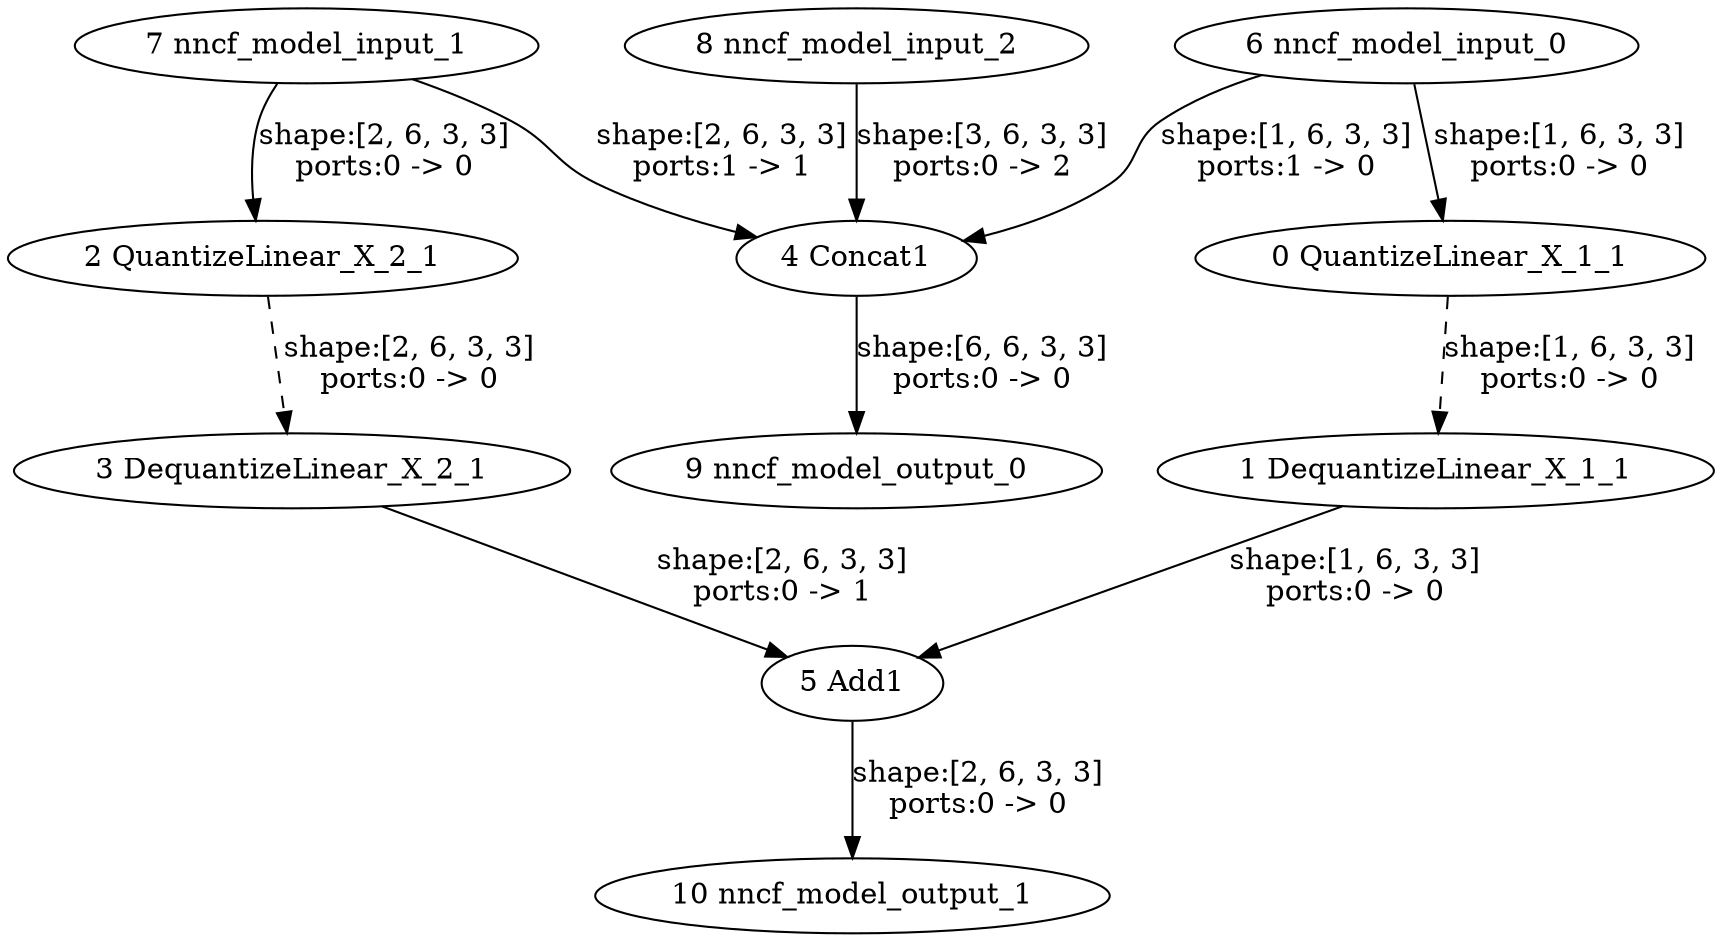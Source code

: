 strict digraph  {
"0 QuantizeLinear_X_1_1" [id=0, type=QuantizeLinear];
"1 DequantizeLinear_X_1_1" [id=1, type=DequantizeLinear];
"2 QuantizeLinear_X_2_1" [id=2, type=QuantizeLinear];
"3 DequantizeLinear_X_2_1" [id=3, type=DequantizeLinear];
"4 Concat1" [id=4, type=Concat];
"5 Add1" [id=5, type=Add];
"6 nncf_model_input_0" [id=6, type=nncf_model_input];
"7 nncf_model_input_1" [id=7, type=nncf_model_input];
"8 nncf_model_input_2" [id=8, type=nncf_model_input];
"9 nncf_model_output_0" [id=9, type=nncf_model_output];
"10 nncf_model_output_1" [id=10, type=nncf_model_output];
"0 QuantizeLinear_X_1_1" -> "1 DequantizeLinear_X_1_1"  [label="shape:[1, 6, 3, 3]\nports:0 -> 0", style=dashed];
"1 DequantizeLinear_X_1_1" -> "5 Add1"  [label="shape:[1, 6, 3, 3]\nports:0 -> 0", style=solid];
"2 QuantizeLinear_X_2_1" -> "3 DequantizeLinear_X_2_1"  [label="shape:[2, 6, 3, 3]\nports:0 -> 0", style=dashed];
"3 DequantizeLinear_X_2_1" -> "5 Add1"  [label="shape:[2, 6, 3, 3]\nports:0 -> 1", style=solid];
"4 Concat1" -> "9 nncf_model_output_0"  [label="shape:[6, 6, 3, 3]\nports:0 -> 0", style=solid];
"5 Add1" -> "10 nncf_model_output_1"  [label="shape:[2, 6, 3, 3]\nports:0 -> 0", style=solid];
"6 nncf_model_input_0" -> "0 QuantizeLinear_X_1_1"  [label="shape:[1, 6, 3, 3]\nports:0 -> 0", style=solid];
"6 nncf_model_input_0" -> "4 Concat1"  [label="shape:[1, 6, 3, 3]\nports:1 -> 0", style=solid];
"7 nncf_model_input_1" -> "2 QuantizeLinear_X_2_1"  [label="shape:[2, 6, 3, 3]\nports:0 -> 0", style=solid];
"7 nncf_model_input_1" -> "4 Concat1"  [label="shape:[2, 6, 3, 3]\nports:1 -> 1", style=solid];
"8 nncf_model_input_2" -> "4 Concat1"  [label="shape:[3, 6, 3, 3]\nports:0 -> 2", style=solid];
}
